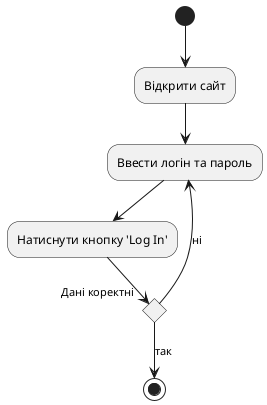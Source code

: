 @startuml A1
(*) --> "Відкрити сайт"
--> "Ввести логін та пароль"
--> "Натиснути кнопку 'Log In'"
if "Дані коректні" then
    -->[так](*)
else
    -->[ні] "Ввести логін та пароль"
endif

@enduml